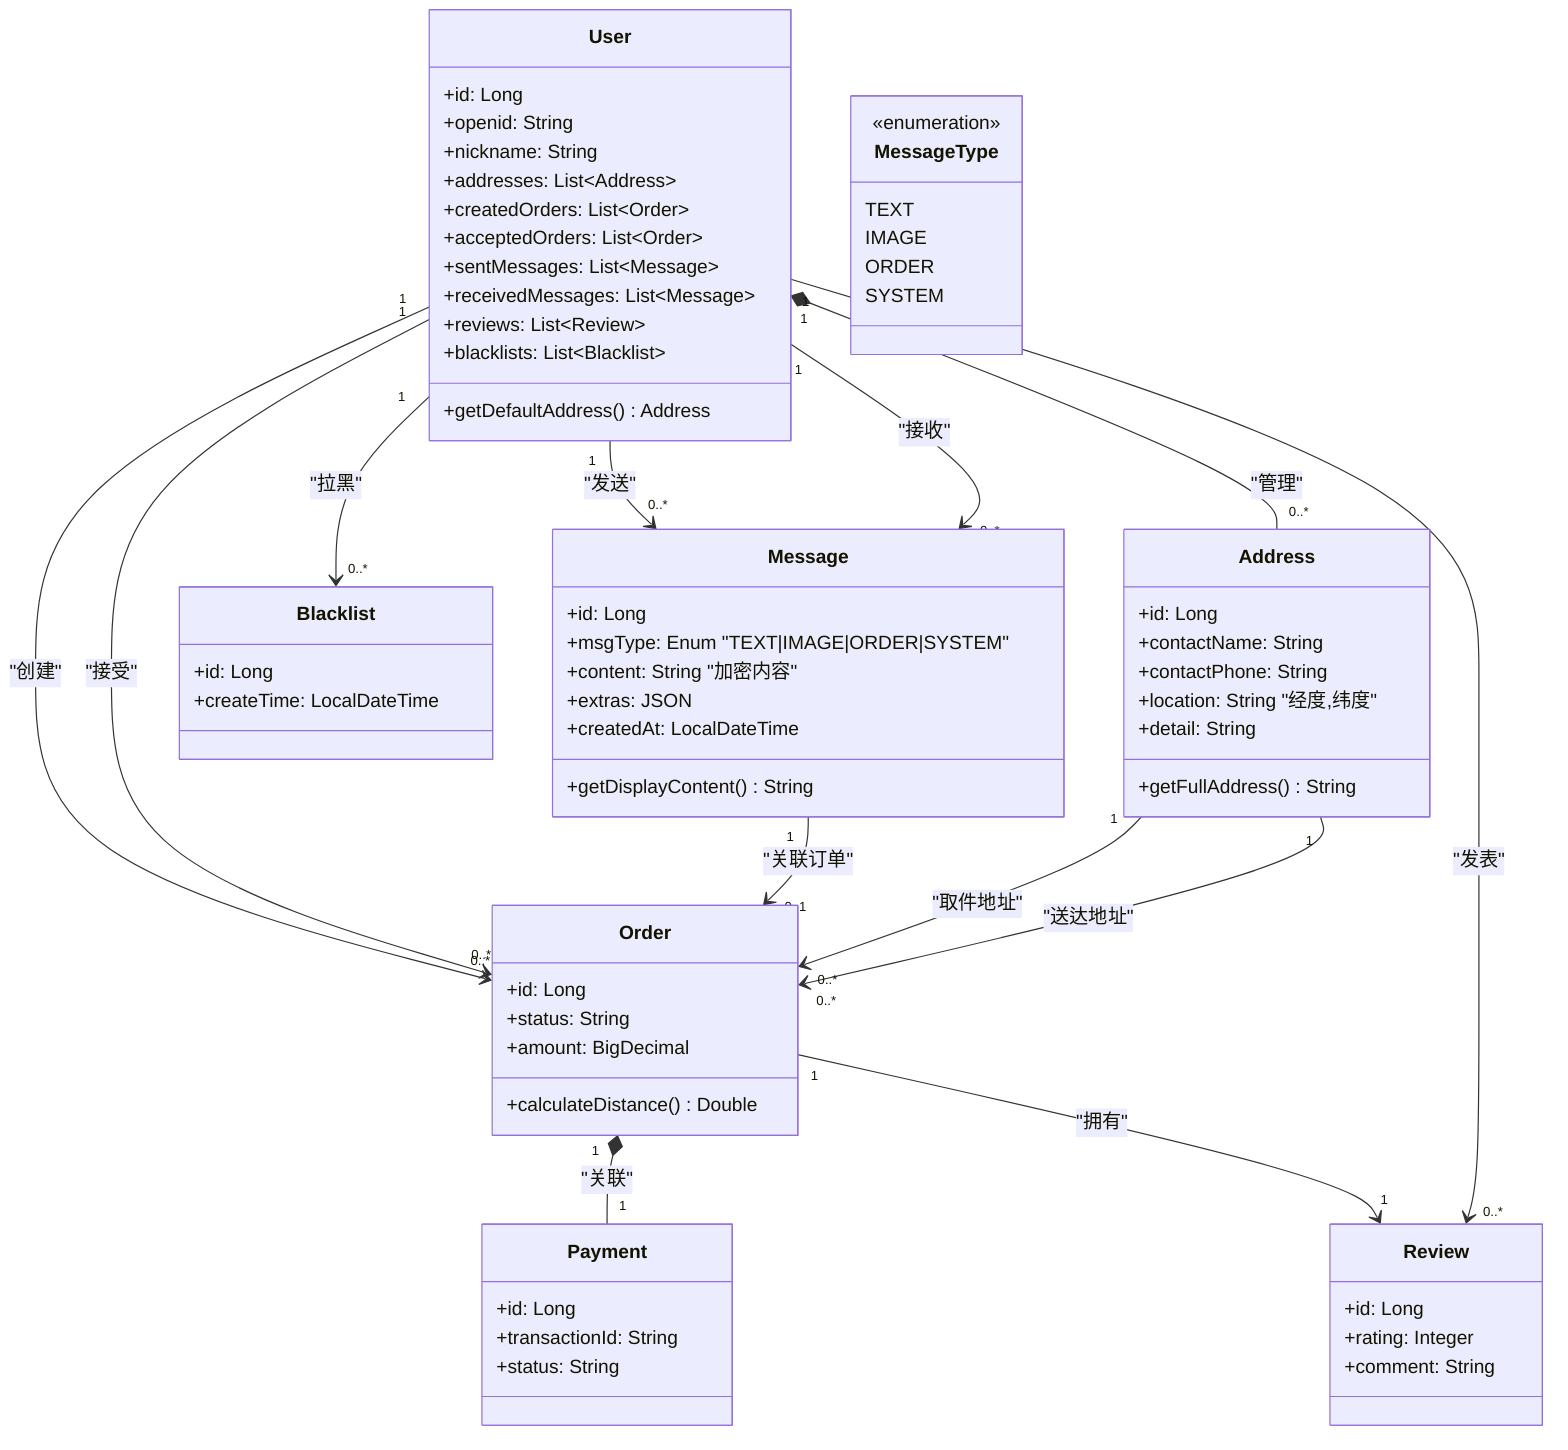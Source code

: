 classDiagram
%% 用户核心类
    class User {
        +id: Long
        +openid: String
        +nickname: String
        +addresses: List~Address~
        +createdOrders: List~Order~
        +acceptedOrders: List~Order~
        +sentMessages: List~Message~
        +receivedMessages: List~Message~
        +reviews: List~Review~
        +blacklists: List~Blacklist~
        +getDefaultAddress() Address
    }

%% 地址类
    class Address {
        +id: Long
        +contactName: String
        +contactPhone: String
        +location: String "经度,纬度"
        +detail: String
        +getFullAddress() String
    }

%% 订单类
    class Order {
        +id: Long
        +status: String
        +amount: BigDecimal
        +calculateDistance() Double
    }

%% 支付类
    class Payment {
        +id: Long
        +transactionId: String
        +status: String
    }

%% 消息类（重点优化）
    class Message {
        +id: Long
        +msgType: Enum "TEXT|IMAGE|ORDER|SYSTEM"
        +content: String "加密内容"
        +extras: JSON
        +createdAt: LocalDateTime
        +getDisplayContent() String
    }

%% 评价类
    class Review {
        +id: Long
        +rating: Integer
        +comment: String
    }

%% 黑名单类
    class Blacklist {
        +id: Long
        +createTime: LocalDateTime
    }

%% 关系定义
    User "1" *-- "0..*" Address : "管理"
    User "1" --> "0..*" Order : "创建"
    User "1" --> "0..*" Order : "接受"
    Order "1" *-- "1" Payment : "关联"
    User "1" --> "0..*" Message : "发送"
    User "1" --> "0..*" Message : "接收"
    Order "1" --> "1" Review : "拥有"
    User "1" --> "0..*" Review : "发表"
    User "1" --> "0..*" Blacklist : "拉黑"
    Message "1" --> "0..1" Order : "关联订单"
    Address "1" --> "0..*" Order : "取件地址"
    Address "1" --> "0..*" Order : "送达地址"

%% 消息类型枚举
    class MessageType {
        <<enumeration>>
        TEXT
        IMAGE
        ORDER
        SYSTEM
    }